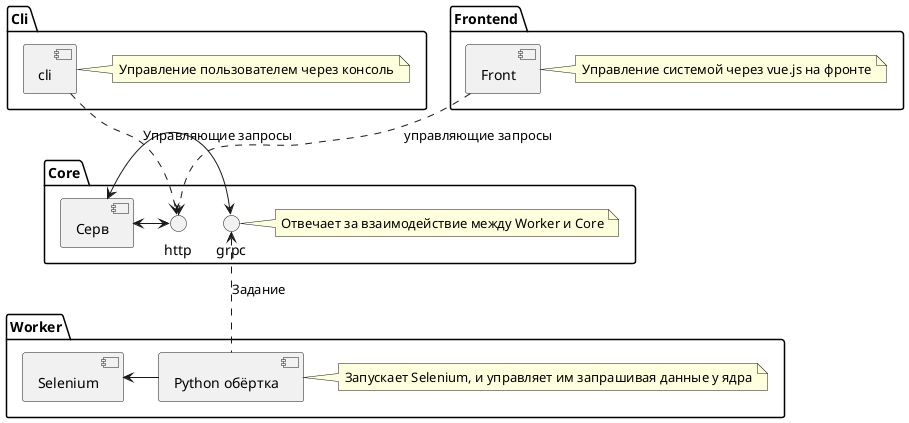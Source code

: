 @startuml Архитектура
package "Worker" {
    [Selenium] <- [Python обёртка]
    note right of [Python обёртка]
        Запускает Selenium, и управляет им запрашивая данные у ядра
    end note
}

package "Core" {
    grpc <.. [Python обёртка] : Задание
    note right of grpc
        Отвечает за взаимодействие между Worker и Core
    end note
    [Серв] <-> grpc
    [Серв] <-> http
}

package "Cli" {
    [cli] ..> http : Управляющие запросы
    note right of [cli]
        Управление пользователем через консоль
    end note
}

package "Frontend" {
    [Front] ..> http : управляющие запросы
    note right of [Front]
        Управление системой через vue.js на фронте
    end note
}
@enduml